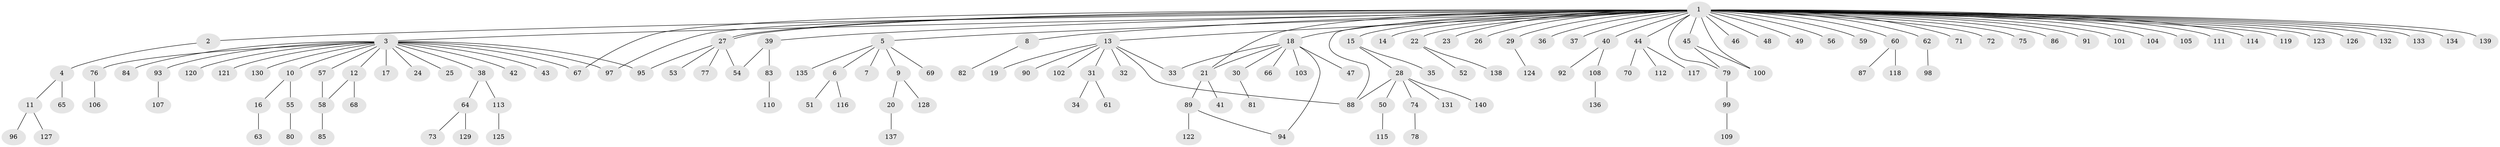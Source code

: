 // coarse degree distribution, {50: 0.009174311926605505, 3: 0.08256880733944955, 18: 0.009174311926605505, 7: 0.03669724770642202, 1: 0.6972477064220184, 4: 0.009174311926605505, 2: 0.14678899082568808, 5: 0.009174311926605505}
// Generated by graph-tools (version 1.1) at 2025/23/03/03/25 07:23:52]
// undirected, 140 vertices, 152 edges
graph export_dot {
graph [start="1"]
  node [color=gray90,style=filled];
  1;
  2;
  3;
  4;
  5;
  6;
  7;
  8;
  9;
  10;
  11;
  12;
  13;
  14;
  15;
  16;
  17;
  18;
  19;
  20;
  21;
  22;
  23;
  24;
  25;
  26;
  27;
  28;
  29;
  30;
  31;
  32;
  33;
  34;
  35;
  36;
  37;
  38;
  39;
  40;
  41;
  42;
  43;
  44;
  45;
  46;
  47;
  48;
  49;
  50;
  51;
  52;
  53;
  54;
  55;
  56;
  57;
  58;
  59;
  60;
  61;
  62;
  63;
  64;
  65;
  66;
  67;
  68;
  69;
  70;
  71;
  72;
  73;
  74;
  75;
  76;
  77;
  78;
  79;
  80;
  81;
  82;
  83;
  84;
  85;
  86;
  87;
  88;
  89;
  90;
  91;
  92;
  93;
  94;
  95;
  96;
  97;
  98;
  99;
  100;
  101;
  102;
  103;
  104;
  105;
  106;
  107;
  108;
  109;
  110;
  111;
  112;
  113;
  114;
  115;
  116;
  117;
  118;
  119;
  120;
  121;
  122;
  123;
  124;
  125;
  126;
  127;
  128;
  129;
  130;
  131;
  132;
  133;
  134;
  135;
  136;
  137;
  138;
  139;
  140;
  1 -- 2;
  1 -- 3;
  1 -- 5;
  1 -- 8;
  1 -- 13;
  1 -- 14;
  1 -- 15;
  1 -- 18;
  1 -- 21;
  1 -- 22;
  1 -- 23;
  1 -- 26;
  1 -- 27;
  1 -- 27;
  1 -- 29;
  1 -- 36;
  1 -- 37;
  1 -- 39;
  1 -- 40;
  1 -- 44;
  1 -- 45;
  1 -- 46;
  1 -- 48;
  1 -- 49;
  1 -- 56;
  1 -- 59;
  1 -- 60;
  1 -- 62;
  1 -- 67;
  1 -- 71;
  1 -- 72;
  1 -- 75;
  1 -- 79;
  1 -- 86;
  1 -- 88;
  1 -- 91;
  1 -- 97;
  1 -- 100;
  1 -- 101;
  1 -- 104;
  1 -- 105;
  1 -- 111;
  1 -- 114;
  1 -- 119;
  1 -- 123;
  1 -- 126;
  1 -- 132;
  1 -- 133;
  1 -- 134;
  1 -- 139;
  2 -- 4;
  3 -- 10;
  3 -- 12;
  3 -- 17;
  3 -- 24;
  3 -- 25;
  3 -- 38;
  3 -- 42;
  3 -- 43;
  3 -- 57;
  3 -- 67;
  3 -- 76;
  3 -- 84;
  3 -- 93;
  3 -- 95;
  3 -- 97;
  3 -- 120;
  3 -- 121;
  3 -- 130;
  4 -- 11;
  4 -- 65;
  5 -- 6;
  5 -- 7;
  5 -- 9;
  5 -- 69;
  5 -- 135;
  6 -- 51;
  6 -- 116;
  8 -- 82;
  9 -- 20;
  9 -- 128;
  10 -- 16;
  10 -- 55;
  11 -- 96;
  11 -- 127;
  12 -- 58;
  12 -- 68;
  13 -- 19;
  13 -- 31;
  13 -- 32;
  13 -- 33;
  13 -- 88;
  13 -- 90;
  13 -- 102;
  15 -- 28;
  15 -- 35;
  16 -- 63;
  18 -- 21;
  18 -- 30;
  18 -- 33;
  18 -- 47;
  18 -- 66;
  18 -- 94;
  18 -- 103;
  20 -- 137;
  21 -- 41;
  21 -- 89;
  22 -- 52;
  22 -- 138;
  27 -- 53;
  27 -- 54;
  27 -- 77;
  27 -- 95;
  28 -- 50;
  28 -- 74;
  28 -- 88;
  28 -- 131;
  28 -- 140;
  29 -- 124;
  30 -- 81;
  31 -- 34;
  31 -- 61;
  38 -- 64;
  38 -- 113;
  39 -- 54;
  39 -- 83;
  40 -- 92;
  40 -- 108;
  44 -- 70;
  44 -- 112;
  44 -- 117;
  45 -- 79;
  45 -- 100;
  50 -- 115;
  55 -- 80;
  57 -- 58;
  58 -- 85;
  60 -- 87;
  60 -- 118;
  62 -- 98;
  64 -- 73;
  64 -- 129;
  74 -- 78;
  76 -- 106;
  79 -- 99;
  83 -- 110;
  89 -- 94;
  89 -- 122;
  93 -- 107;
  99 -- 109;
  108 -- 136;
  113 -- 125;
}
